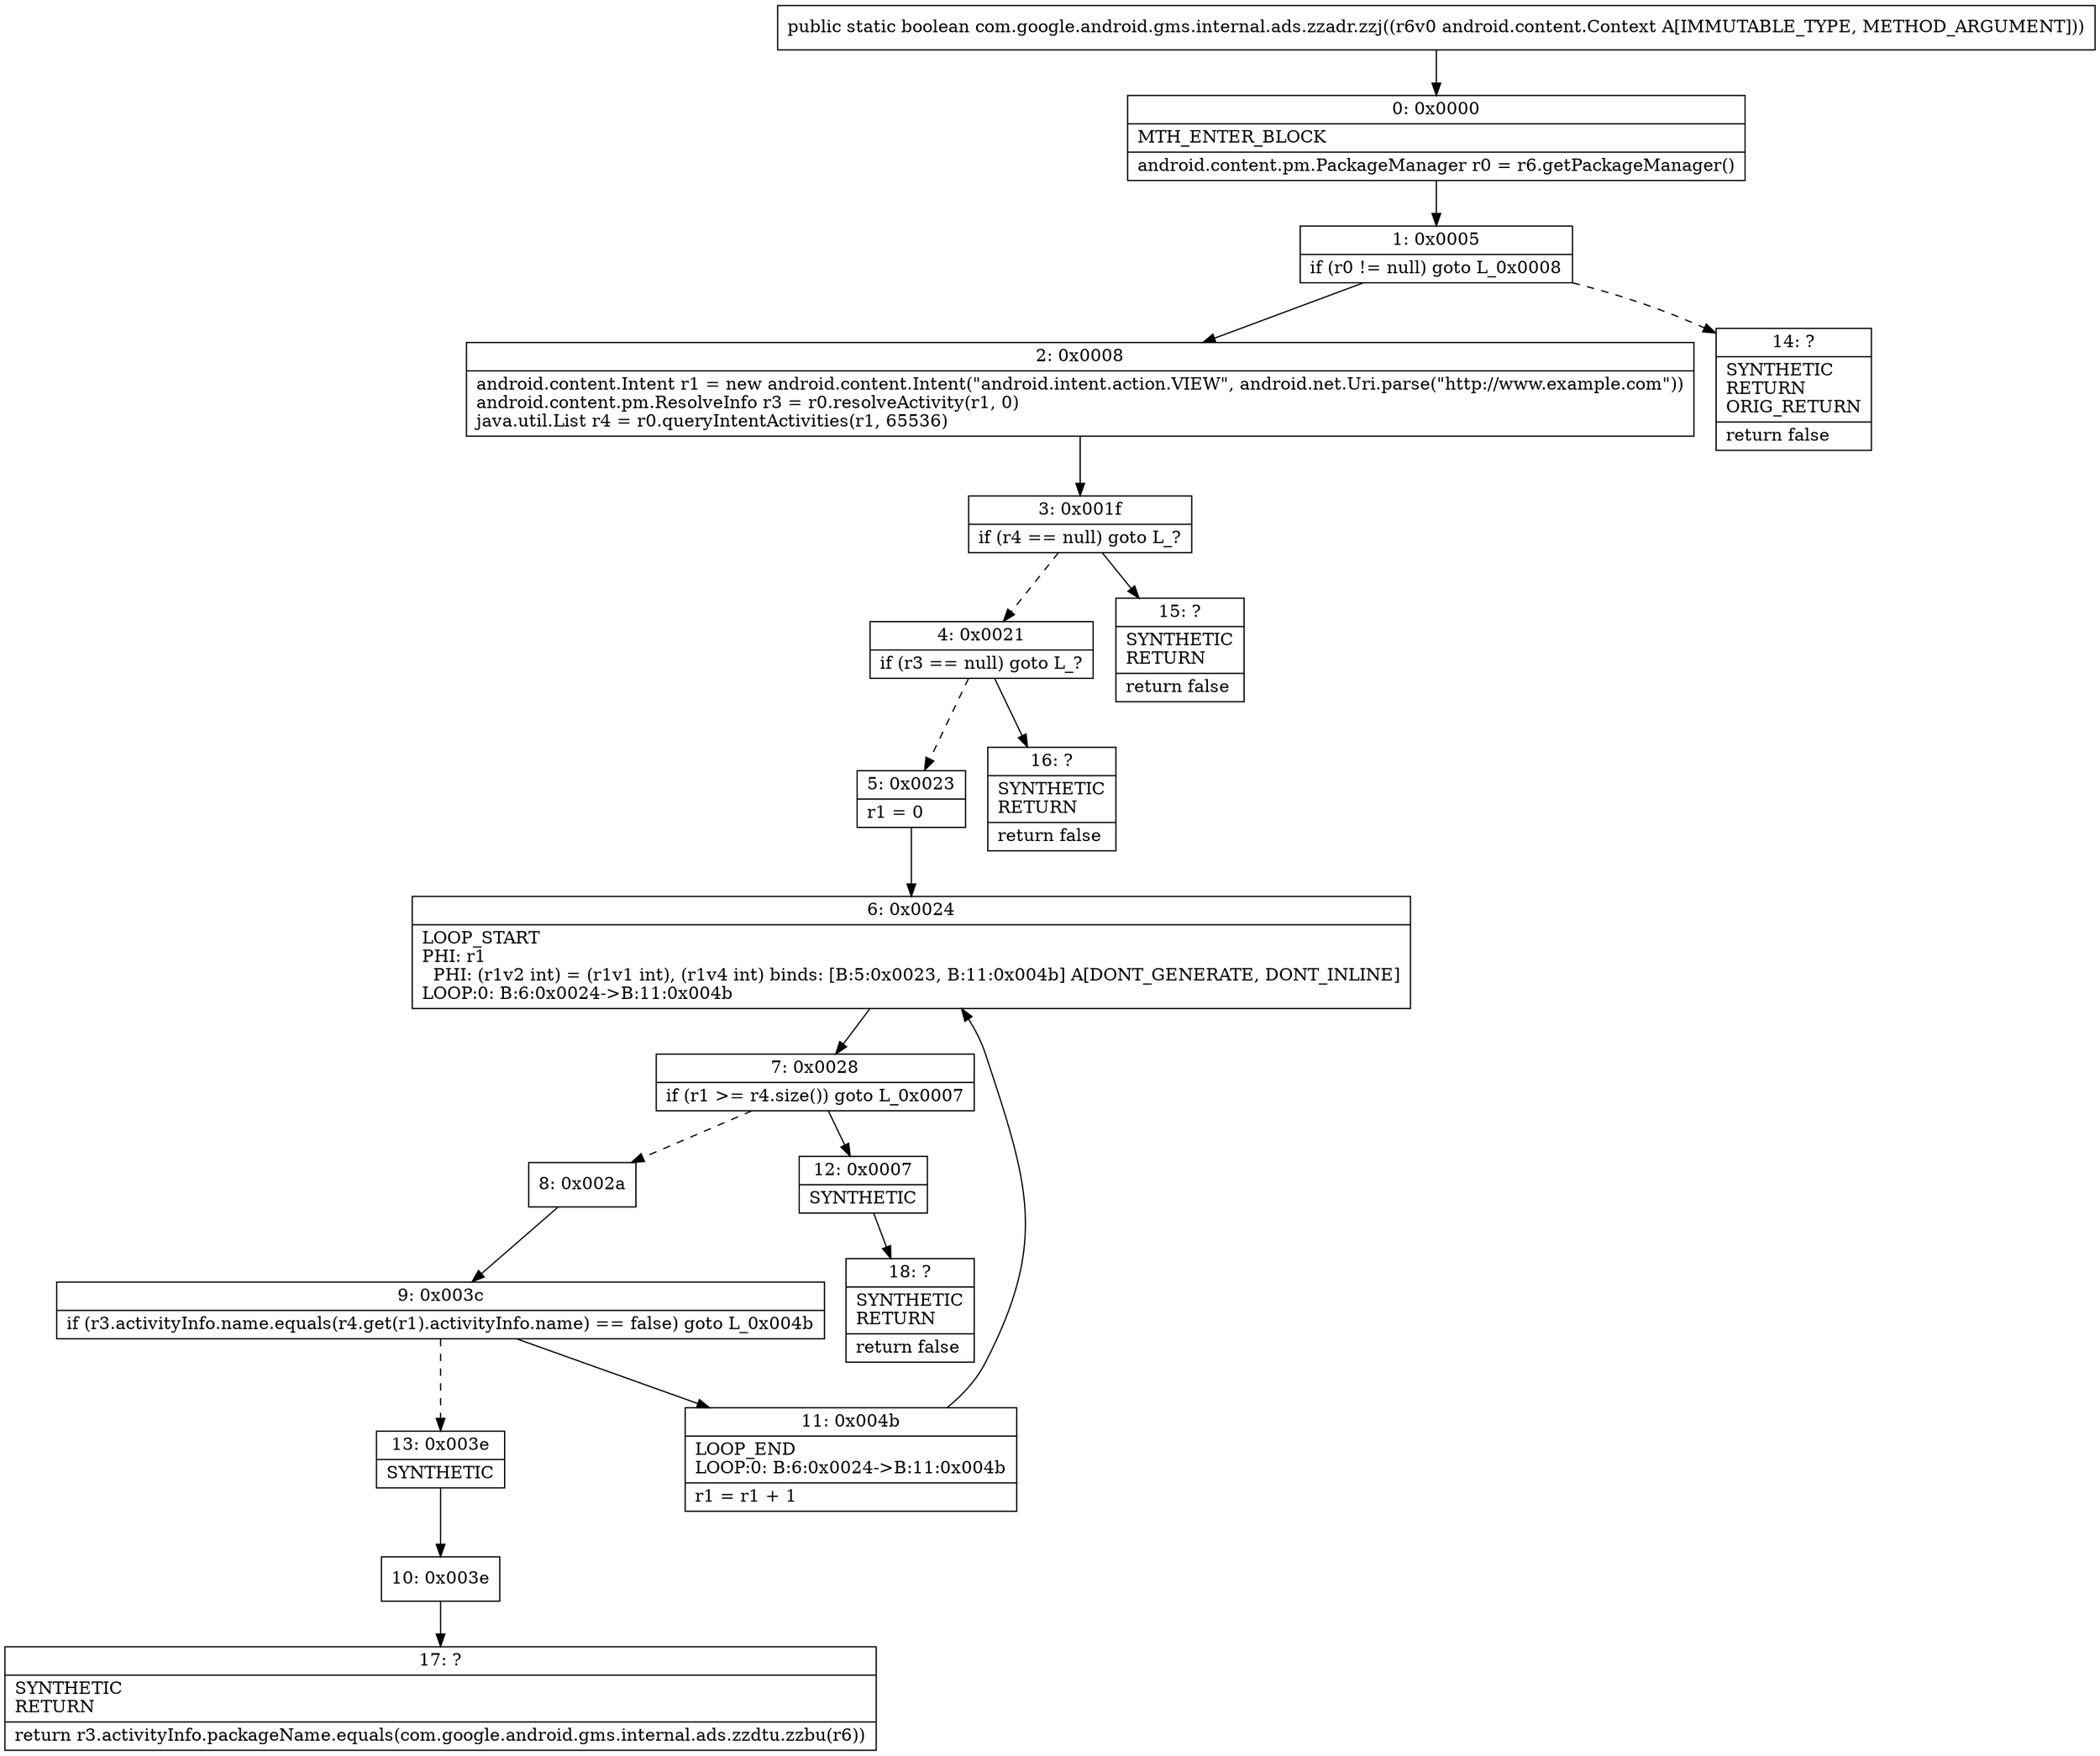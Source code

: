 digraph "CFG forcom.google.android.gms.internal.ads.zzadr.zzj(Landroid\/content\/Context;)Z" {
Node_0 [shape=record,label="{0\:\ 0x0000|MTH_ENTER_BLOCK\l|android.content.pm.PackageManager r0 = r6.getPackageManager()\l}"];
Node_1 [shape=record,label="{1\:\ 0x0005|if (r0 != null) goto L_0x0008\l}"];
Node_2 [shape=record,label="{2\:\ 0x0008|android.content.Intent r1 = new android.content.Intent(\"android.intent.action.VIEW\", android.net.Uri.parse(\"http:\/\/www.example.com\"))\landroid.content.pm.ResolveInfo r3 = r0.resolveActivity(r1, 0)\ljava.util.List r4 = r0.queryIntentActivities(r1, 65536)\l}"];
Node_3 [shape=record,label="{3\:\ 0x001f|if (r4 == null) goto L_?\l}"];
Node_4 [shape=record,label="{4\:\ 0x0021|if (r3 == null) goto L_?\l}"];
Node_5 [shape=record,label="{5\:\ 0x0023|r1 = 0\l}"];
Node_6 [shape=record,label="{6\:\ 0x0024|LOOP_START\lPHI: r1 \l  PHI: (r1v2 int) = (r1v1 int), (r1v4 int) binds: [B:5:0x0023, B:11:0x004b] A[DONT_GENERATE, DONT_INLINE]\lLOOP:0: B:6:0x0024\-\>B:11:0x004b\l}"];
Node_7 [shape=record,label="{7\:\ 0x0028|if (r1 \>= r4.size()) goto L_0x0007\l}"];
Node_8 [shape=record,label="{8\:\ 0x002a}"];
Node_9 [shape=record,label="{9\:\ 0x003c|if (r3.activityInfo.name.equals(r4.get(r1).activityInfo.name) == false) goto L_0x004b\l}"];
Node_10 [shape=record,label="{10\:\ 0x003e}"];
Node_11 [shape=record,label="{11\:\ 0x004b|LOOP_END\lLOOP:0: B:6:0x0024\-\>B:11:0x004b\l|r1 = r1 + 1\l}"];
Node_12 [shape=record,label="{12\:\ 0x0007|SYNTHETIC\l}"];
Node_13 [shape=record,label="{13\:\ 0x003e|SYNTHETIC\l}"];
Node_14 [shape=record,label="{14\:\ ?|SYNTHETIC\lRETURN\lORIG_RETURN\l|return false\l}"];
Node_15 [shape=record,label="{15\:\ ?|SYNTHETIC\lRETURN\l|return false\l}"];
Node_16 [shape=record,label="{16\:\ ?|SYNTHETIC\lRETURN\l|return false\l}"];
Node_17 [shape=record,label="{17\:\ ?|SYNTHETIC\lRETURN\l|return r3.activityInfo.packageName.equals(com.google.android.gms.internal.ads.zzdtu.zzbu(r6))\l}"];
Node_18 [shape=record,label="{18\:\ ?|SYNTHETIC\lRETURN\l|return false\l}"];
MethodNode[shape=record,label="{public static boolean com.google.android.gms.internal.ads.zzadr.zzj((r6v0 android.content.Context A[IMMUTABLE_TYPE, METHOD_ARGUMENT])) }"];
MethodNode -> Node_0;
Node_0 -> Node_1;
Node_1 -> Node_2;
Node_1 -> Node_14[style=dashed];
Node_2 -> Node_3;
Node_3 -> Node_4[style=dashed];
Node_3 -> Node_15;
Node_4 -> Node_5[style=dashed];
Node_4 -> Node_16;
Node_5 -> Node_6;
Node_6 -> Node_7;
Node_7 -> Node_8[style=dashed];
Node_7 -> Node_12;
Node_8 -> Node_9;
Node_9 -> Node_11;
Node_9 -> Node_13[style=dashed];
Node_10 -> Node_17;
Node_11 -> Node_6;
Node_12 -> Node_18;
Node_13 -> Node_10;
}

